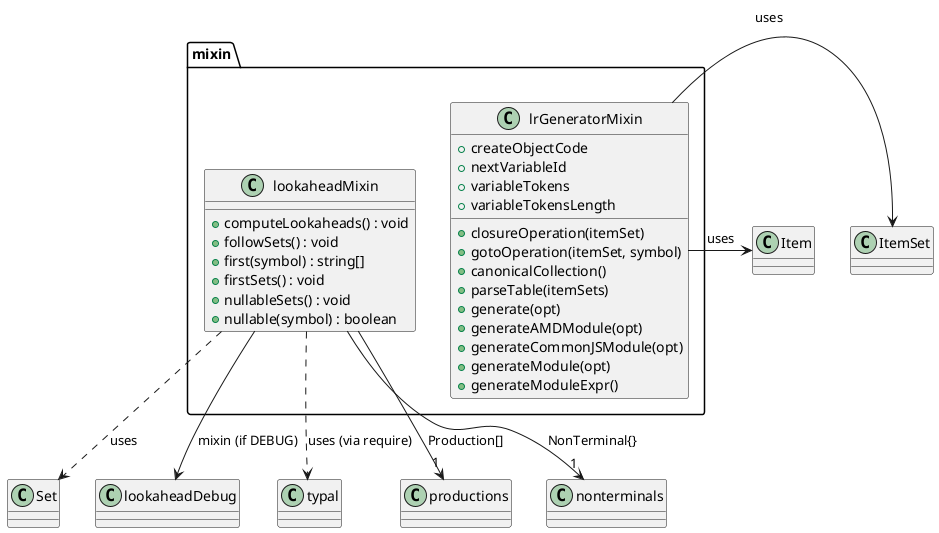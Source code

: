 @startuml

!define RECTANGLE class
!define ABSTRACT class

package "mixin" {
    RECTANGLE lrGeneratorMixin {
        + createObjectCode 
        +nextVariableId
        +variableTokens
+variableTokensLength
 
    }
 
class lookaheadMixin {
    +computeLookaheads() : void
    +followSets() : void
    +first(symbol) : string[]
    +firstSets() : void
    +nullableSets() : void
    +nullable(symbol) : boolean
}
 
    lrGeneratorMixin : + closureOperation(itemSet)
    lrGeneratorMixin : + gotoOperation(itemSet, symbol)
    lrGeneratorMixin : + canonicalCollection()
    lrGeneratorMixin : + parseTable(itemSets)
    lrGeneratorMixin : + generate(opt)
    lrGeneratorMixin : + generateAMDModule(opt)
    lrGeneratorMixin : + generateCommonJSModule(opt)
    lrGeneratorMixin : + generateModule(opt)
    lrGeneratorMixin : + generateModuleExpr()
 
}
lookaheadMixin ..> Set : uses
lookaheadMixin --> lookaheadDebug : mixin (if DEBUG)
lookaheadMixin ..> typal : uses (via require)
lookaheadMixin --> "1" productions : Production[]
lookaheadMixin --> "1" nonterminals : NonTerminal{}

    lrGeneratorMixin -> Item : uses
    lrGeneratorMixin -> ItemSet : uses

@enduml
